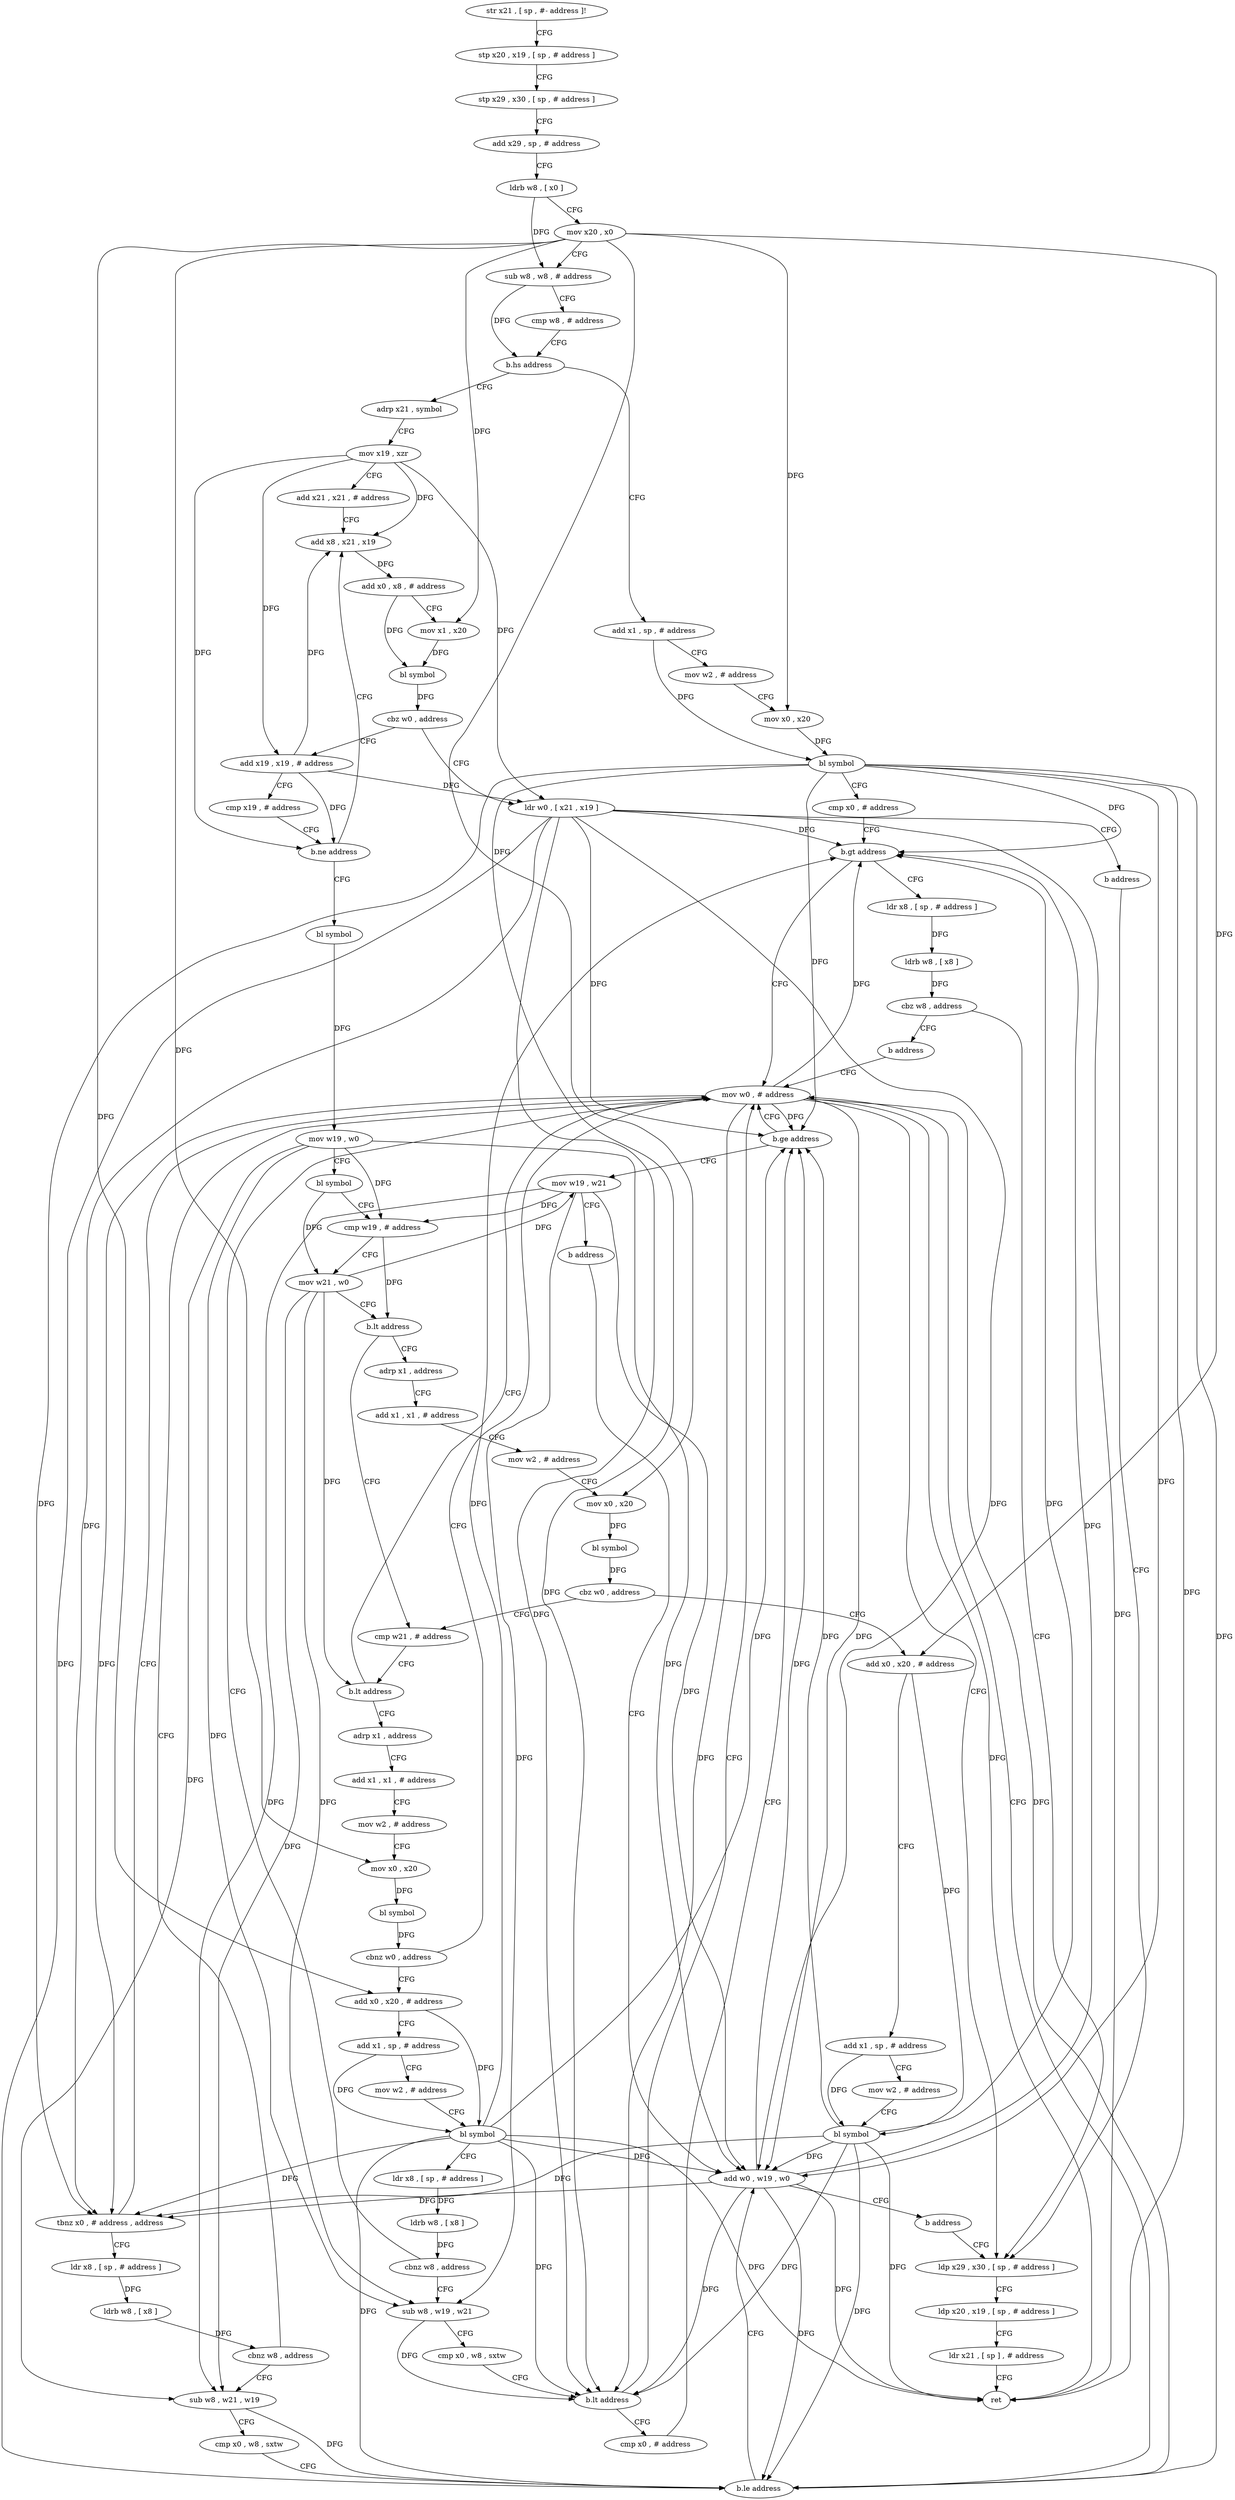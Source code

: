 digraph "func" {
"4212848" [label = "str x21 , [ sp , #- address ]!" ]
"4212852" [label = "stp x20 , x19 , [ sp , # address ]" ]
"4212856" [label = "stp x29 , x30 , [ sp , # address ]" ]
"4212860" [label = "add x29 , sp , # address" ]
"4212864" [label = "ldrb w8 , [ x0 ]" ]
"4212868" [label = "mov x20 , x0" ]
"4212872" [label = "sub w8 , w8 , # address" ]
"4212876" [label = "cmp w8 , # address" ]
"4212880" [label = "b.hs address" ]
"4212924" [label = "adrp x21 , symbol" ]
"4212884" [label = "add x1 , sp , # address" ]
"4212928" [label = "mov x19 , xzr" ]
"4212932" [label = "add x21 , x21 , # address" ]
"4212936" [label = "add x8 , x21 , x19" ]
"4212888" [label = "mov w2 , # address" ]
"4212892" [label = "mov x0 , x20" ]
"4212896" [label = "bl symbol" ]
"4212900" [label = "cmp x0 , # address" ]
"4212904" [label = "b.gt address" ]
"4213156" [label = "mov w0 , # address" ]
"4212908" [label = "ldr x8 , [ sp , # address ]" ]
"4213104" [label = "ldr w0 , [ x21 , x19 ]" ]
"4213108" [label = "b address" ]
"4213160" [label = "ldp x29 , x30 , [ sp , # address ]" ]
"4212956" [label = "add x19 , x19 , # address" ]
"4212960" [label = "cmp x19 , # address" ]
"4212964" [label = "b.ne address" ]
"4212968" [label = "bl symbol" ]
"4212912" [label = "ldrb w8 , [ x8 ]" ]
"4212916" [label = "cbz w8 , address" ]
"4212920" [label = "b address" ]
"4213164" [label = "ldp x20 , x19 , [ sp , # address ]" ]
"4213168" [label = "ldr x21 , [ sp ] , # address" ]
"4213172" [label = "ret" ]
"4212940" [label = "add x0 , x8 , # address" ]
"4212944" [label = "mov x1 , x20" ]
"4212948" [label = "bl symbol" ]
"4212952" [label = "cbz w0 , address" ]
"4212972" [label = "mov w19 , w0" ]
"4212976" [label = "bl symbol" ]
"4212980" [label = "cmp w19 , # address" ]
"4212984" [label = "mov w21 , w0" ]
"4212988" [label = "b.lt address" ]
"4213016" [label = "cmp w21 , # address" ]
"4212992" [label = "adrp x1 , address" ]
"4213020" [label = "b.lt address" ]
"4213024" [label = "adrp x1 , address" ]
"4212996" [label = "add x1 , x1 , # address" ]
"4213000" [label = "mov w2 , # address" ]
"4213004" [label = "mov x0 , x20" ]
"4213008" [label = "bl symbol" ]
"4213012" [label = "cbz w0 , address" ]
"4213112" [label = "add x0 , x20 , # address" ]
"4213028" [label = "add x1 , x1 , # address" ]
"4213032" [label = "mov w2 , # address" ]
"4213036" [label = "mov x0 , x20" ]
"4213040" [label = "bl symbol" ]
"4213044" [label = "cbnz w0 , address" ]
"4213048" [label = "add x0 , x20 , # address" ]
"4213116" [label = "add x1 , sp , # address" ]
"4213120" [label = "mov w2 , # address" ]
"4213124" [label = "bl symbol" ]
"4213128" [label = "tbnz x0 , # address , address" ]
"4213132" [label = "ldr x8 , [ sp , # address ]" ]
"4213052" [label = "add x1 , sp , # address" ]
"4213056" [label = "mov w2 , # address" ]
"4213060" [label = "bl symbol" ]
"4213064" [label = "ldr x8 , [ sp , # address ]" ]
"4213068" [label = "ldrb w8 , [ x8 ]" ]
"4213072" [label = "cbnz w8 , address" ]
"4213076" [label = "sub w8 , w19 , w21" ]
"4213136" [label = "ldrb w8 , [ x8 ]" ]
"4213140" [label = "cbnz w8 , address" ]
"4213144" [label = "sub w8 , w21 , w19" ]
"4213080" [label = "cmp x0 , w8 , sxtw" ]
"4213084" [label = "b.lt address" ]
"4213088" [label = "cmp x0 , # address" ]
"4213148" [label = "cmp x0 , w8 , sxtw" ]
"4213152" [label = "b.le address" ]
"4213176" [label = "add w0 , w19 , w0" ]
"4213092" [label = "b.ge address" ]
"4213096" [label = "mov w19 , w21" ]
"4213180" [label = "b address" ]
"4213100" [label = "b address" ]
"4212848" -> "4212852" [ label = "CFG" ]
"4212852" -> "4212856" [ label = "CFG" ]
"4212856" -> "4212860" [ label = "CFG" ]
"4212860" -> "4212864" [ label = "CFG" ]
"4212864" -> "4212868" [ label = "CFG" ]
"4212864" -> "4212872" [ label = "DFG" ]
"4212868" -> "4212872" [ label = "CFG" ]
"4212868" -> "4212892" [ label = "DFG" ]
"4212868" -> "4212944" [ label = "DFG" ]
"4212868" -> "4213004" [ label = "DFG" ]
"4212868" -> "4213036" [ label = "DFG" ]
"4212868" -> "4213112" [ label = "DFG" ]
"4212868" -> "4213048" [ label = "DFG" ]
"4212872" -> "4212876" [ label = "CFG" ]
"4212872" -> "4212880" [ label = "DFG" ]
"4212876" -> "4212880" [ label = "CFG" ]
"4212880" -> "4212924" [ label = "CFG" ]
"4212880" -> "4212884" [ label = "CFG" ]
"4212924" -> "4212928" [ label = "CFG" ]
"4212884" -> "4212888" [ label = "CFG" ]
"4212884" -> "4212896" [ label = "DFG" ]
"4212928" -> "4212932" [ label = "CFG" ]
"4212928" -> "4212936" [ label = "DFG" ]
"4212928" -> "4213104" [ label = "DFG" ]
"4212928" -> "4212956" [ label = "DFG" ]
"4212928" -> "4212964" [ label = "DFG" ]
"4212932" -> "4212936" [ label = "CFG" ]
"4212936" -> "4212940" [ label = "DFG" ]
"4212888" -> "4212892" [ label = "CFG" ]
"4212892" -> "4212896" [ label = "DFG" ]
"4212896" -> "4212900" [ label = "CFG" ]
"4212896" -> "4212904" [ label = "DFG" ]
"4212896" -> "4213172" [ label = "DFG" ]
"4212896" -> "4213128" [ label = "DFG" ]
"4212896" -> "4213084" [ label = "DFG" ]
"4212896" -> "4213152" [ label = "DFG" ]
"4212896" -> "4213092" [ label = "DFG" ]
"4212896" -> "4213176" [ label = "DFG" ]
"4212900" -> "4212904" [ label = "CFG" ]
"4212904" -> "4213156" [ label = "CFG" ]
"4212904" -> "4212908" [ label = "CFG" ]
"4213156" -> "4213160" [ label = "CFG" ]
"4213156" -> "4212904" [ label = "DFG" ]
"4213156" -> "4213172" [ label = "DFG" ]
"4213156" -> "4213128" [ label = "DFG" ]
"4213156" -> "4213084" [ label = "DFG" ]
"4213156" -> "4213152" [ label = "DFG" ]
"4213156" -> "4213092" [ label = "DFG" ]
"4213156" -> "4213176" [ label = "DFG" ]
"4212908" -> "4212912" [ label = "DFG" ]
"4213104" -> "4213108" [ label = "CFG" ]
"4213104" -> "4212904" [ label = "DFG" ]
"4213104" -> "4213172" [ label = "DFG" ]
"4213104" -> "4213128" [ label = "DFG" ]
"4213104" -> "4213084" [ label = "DFG" ]
"4213104" -> "4213152" [ label = "DFG" ]
"4213104" -> "4213092" [ label = "DFG" ]
"4213104" -> "4213176" [ label = "DFG" ]
"4213108" -> "4213160" [ label = "CFG" ]
"4213160" -> "4213164" [ label = "CFG" ]
"4212956" -> "4212960" [ label = "CFG" ]
"4212956" -> "4212936" [ label = "DFG" ]
"4212956" -> "4213104" [ label = "DFG" ]
"4212956" -> "4212964" [ label = "DFG" ]
"4212960" -> "4212964" [ label = "CFG" ]
"4212964" -> "4212936" [ label = "CFG" ]
"4212964" -> "4212968" [ label = "CFG" ]
"4212968" -> "4212972" [ label = "DFG" ]
"4212912" -> "4212916" [ label = "DFG" ]
"4212916" -> "4213160" [ label = "CFG" ]
"4212916" -> "4212920" [ label = "CFG" ]
"4212920" -> "4213156" [ label = "CFG" ]
"4213164" -> "4213168" [ label = "CFG" ]
"4213168" -> "4213172" [ label = "CFG" ]
"4212940" -> "4212944" [ label = "CFG" ]
"4212940" -> "4212948" [ label = "DFG" ]
"4212944" -> "4212948" [ label = "DFG" ]
"4212948" -> "4212952" [ label = "DFG" ]
"4212952" -> "4213104" [ label = "CFG" ]
"4212952" -> "4212956" [ label = "CFG" ]
"4212972" -> "4212976" [ label = "CFG" ]
"4212972" -> "4212980" [ label = "DFG" ]
"4212972" -> "4213076" [ label = "DFG" ]
"4212972" -> "4213144" [ label = "DFG" ]
"4212972" -> "4213176" [ label = "DFG" ]
"4212976" -> "4212980" [ label = "CFG" ]
"4212976" -> "4212984" [ label = "DFG" ]
"4212980" -> "4212984" [ label = "CFG" ]
"4212980" -> "4212988" [ label = "DFG" ]
"4212984" -> "4212988" [ label = "CFG" ]
"4212984" -> "4213020" [ label = "DFG" ]
"4212984" -> "4213076" [ label = "DFG" ]
"4212984" -> "4213144" [ label = "DFG" ]
"4212984" -> "4213096" [ label = "DFG" ]
"4212988" -> "4213016" [ label = "CFG" ]
"4212988" -> "4212992" [ label = "CFG" ]
"4213016" -> "4213020" [ label = "CFG" ]
"4212992" -> "4212996" [ label = "CFG" ]
"4213020" -> "4213156" [ label = "CFG" ]
"4213020" -> "4213024" [ label = "CFG" ]
"4213024" -> "4213028" [ label = "CFG" ]
"4212996" -> "4213000" [ label = "CFG" ]
"4213000" -> "4213004" [ label = "CFG" ]
"4213004" -> "4213008" [ label = "DFG" ]
"4213008" -> "4213012" [ label = "DFG" ]
"4213012" -> "4213112" [ label = "CFG" ]
"4213012" -> "4213016" [ label = "CFG" ]
"4213112" -> "4213116" [ label = "CFG" ]
"4213112" -> "4213124" [ label = "DFG" ]
"4213028" -> "4213032" [ label = "CFG" ]
"4213032" -> "4213036" [ label = "CFG" ]
"4213036" -> "4213040" [ label = "DFG" ]
"4213040" -> "4213044" [ label = "DFG" ]
"4213044" -> "4213156" [ label = "CFG" ]
"4213044" -> "4213048" [ label = "CFG" ]
"4213048" -> "4213052" [ label = "CFG" ]
"4213048" -> "4213060" [ label = "DFG" ]
"4213116" -> "4213120" [ label = "CFG" ]
"4213116" -> "4213124" [ label = "DFG" ]
"4213120" -> "4213124" [ label = "CFG" ]
"4213124" -> "4213128" [ label = "DFG" ]
"4213124" -> "4212904" [ label = "DFG" ]
"4213124" -> "4213172" [ label = "DFG" ]
"4213124" -> "4213084" [ label = "DFG" ]
"4213124" -> "4213152" [ label = "DFG" ]
"4213124" -> "4213092" [ label = "DFG" ]
"4213124" -> "4213176" [ label = "DFG" ]
"4213128" -> "4213156" [ label = "CFG" ]
"4213128" -> "4213132" [ label = "CFG" ]
"4213132" -> "4213136" [ label = "DFG" ]
"4213052" -> "4213056" [ label = "CFG" ]
"4213052" -> "4213060" [ label = "DFG" ]
"4213056" -> "4213060" [ label = "CFG" ]
"4213060" -> "4213064" [ label = "CFG" ]
"4213060" -> "4212904" [ label = "DFG" ]
"4213060" -> "4213128" [ label = "DFG" ]
"4213060" -> "4213172" [ label = "DFG" ]
"4213060" -> "4213084" [ label = "DFG" ]
"4213060" -> "4213152" [ label = "DFG" ]
"4213060" -> "4213092" [ label = "DFG" ]
"4213060" -> "4213176" [ label = "DFG" ]
"4213064" -> "4213068" [ label = "DFG" ]
"4213068" -> "4213072" [ label = "DFG" ]
"4213072" -> "4213156" [ label = "CFG" ]
"4213072" -> "4213076" [ label = "CFG" ]
"4213076" -> "4213080" [ label = "CFG" ]
"4213076" -> "4213084" [ label = "DFG" ]
"4213136" -> "4213140" [ label = "DFG" ]
"4213140" -> "4213156" [ label = "CFG" ]
"4213140" -> "4213144" [ label = "CFG" ]
"4213144" -> "4213148" [ label = "CFG" ]
"4213144" -> "4213152" [ label = "DFG" ]
"4213080" -> "4213084" [ label = "CFG" ]
"4213084" -> "4213156" [ label = "CFG" ]
"4213084" -> "4213088" [ label = "CFG" ]
"4213088" -> "4213092" [ label = "CFG" ]
"4213148" -> "4213152" [ label = "CFG" ]
"4213152" -> "4213176" [ label = "CFG" ]
"4213152" -> "4213156" [ label = "CFG" ]
"4213176" -> "4213180" [ label = "CFG" ]
"4213176" -> "4212904" [ label = "DFG" ]
"4213176" -> "4213128" [ label = "DFG" ]
"4213176" -> "4213092" [ label = "DFG" ]
"4213176" -> "4213172" [ label = "DFG" ]
"4213176" -> "4213084" [ label = "DFG" ]
"4213176" -> "4213152" [ label = "DFG" ]
"4213092" -> "4213156" [ label = "CFG" ]
"4213092" -> "4213096" [ label = "CFG" ]
"4213096" -> "4213100" [ label = "CFG" ]
"4213096" -> "4212980" [ label = "DFG" ]
"4213096" -> "4213144" [ label = "DFG" ]
"4213096" -> "4213076" [ label = "DFG" ]
"4213096" -> "4213176" [ label = "DFG" ]
"4213180" -> "4213160" [ label = "CFG" ]
"4213100" -> "4213176" [ label = "CFG" ]
}

